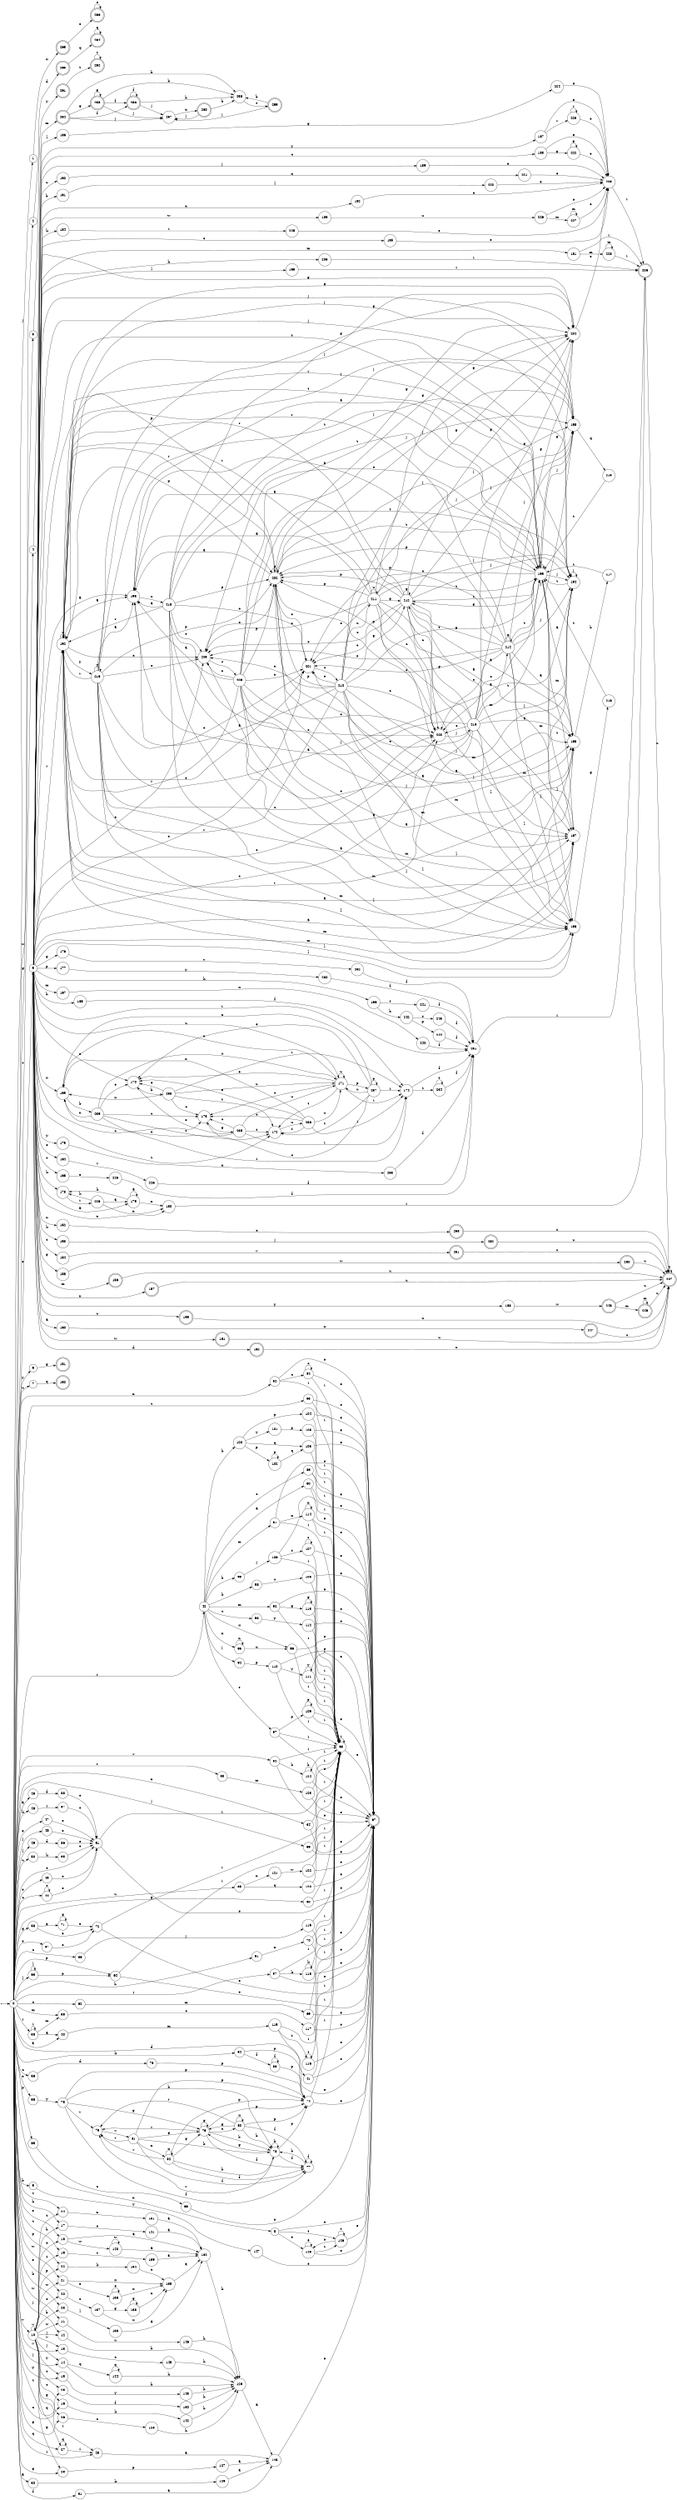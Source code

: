 digraph finite_state_machine {
rankdir=LR;
size="20,20";
node [shape = point]; "dummy0"
node [shape = circle]; "0";
"dummy0" -> "0";
node [shape = circle]; "1";
node [shape = circle]; "2";
node [shape = circle]; "3";
node [shape = circle]; "4";
node [shape = circle]; "5";
node [shape = circle]; "6";
node [shape = circle]; "7";
node [shape = circle]; "8";
node [shape = circle]; "9";
node [shape = circle]; "10";
node [shape = circle]; "11";
node [shape = circle]; "12";
node [shape = circle]; "13";
node [shape = circle]; "14";
node [shape = circle]; "15";
node [shape = circle]; "16";
node [shape = circle]; "17";
node [shape = circle]; "18";
node [shape = circle]; "19";
node [shape = circle]; "20";
node [shape = circle]; "21";
node [shape = circle]; "22";
node [shape = circle]; "23";
node [shape = circle]; "24";
node [shape = circle]; "25";
node [shape = circle]; "26";
node [shape = circle]; "27";
node [shape = circle]; "28";
node [shape = circle]; "29";
node [shape = circle]; "30";
node [shape = circle]; "31";
node [shape = circle]; "32";
node [shape = circle]; "33";
node [shape = circle]; "34";
node [shape = circle]; "35";
node [shape = circle]; "36";
node [shape = circle]; "37";
node [shape = circle]; "38";
node [shape = circle]; "39";
node [shape = circle]; "40";
node [shape = circle]; "41";
node [shape = circle]; "42";
node [shape = circle]; "43";
node [shape = circle]; "44";
node [shape = circle]; "45";
node [shape = circle]; "46";
node [shape = circle]; "47";
node [shape = circle]; "48";
node [shape = circle]; "49";
node [shape = circle]; "50";
node [shape = circle]; "51";
node [shape = circle]; "52";
node [shape = circle]; "53";
node [shape = circle]; "54";
node [shape = circle]; "55";
node [shape = circle]; "56";
node [shape = circle]; "57";
node [shape = circle]; "58";
node [shape = circle]; "59";
node [shape = circle]; "60";
node [shape = circle]; "61";
node [shape = circle]; "62";
node [shape = circle]; "63";
node [shape = circle]; "64";
node [shape = circle]; "65";
node [shape = circle]; "66";
node [shape = doublecircle]; "67";node [shape = circle]; "68";
node [shape = circle]; "69";
node [shape = circle]; "70";
node [shape = circle]; "71";
node [shape = circle]; "72";
node [shape = circle]; "73";
node [shape = circle]; "74";
node [shape = circle]; "75";
node [shape = circle]; "76";
node [shape = circle]; "77";
node [shape = circle]; "78";
node [shape = circle]; "79";
node [shape = circle]; "80";
node [shape = circle]; "81";
node [shape = circle]; "82";
node [shape = circle]; "83";
node [shape = circle]; "84";
node [shape = circle]; "85";
node [shape = circle]; "86";
node [shape = circle]; "87";
node [shape = circle]; "88";
node [shape = circle]; "89";
node [shape = circle]; "90";
node [shape = circle]; "91";
node [shape = circle]; "92";
node [shape = circle]; "93";
node [shape = circle]; "94";
node [shape = circle]; "95";
node [shape = circle]; "96";
node [shape = circle]; "97";
node [shape = circle]; "98";
node [shape = circle]; "99";
node [shape = circle]; "100";
node [shape = circle]; "101";
node [shape = circle]; "102";
node [shape = circle]; "103";
node [shape = circle]; "104";
node [shape = circle]; "105";
node [shape = circle]; "106";
node [shape = circle]; "107";
node [shape = circle]; "108";
node [shape = circle]; "109";
node [shape = circle]; "110";
node [shape = circle]; "111";
node [shape = circle]; "112";
node [shape = circle]; "113";
node [shape = circle]; "114";
node [shape = circle]; "115";
node [shape = circle]; "116";
node [shape = circle]; "117";
node [shape = circle]; "118";
node [shape = circle]; "119";
node [shape = circle]; "120";
node [shape = circle]; "121";
node [shape = circle]; "122";
node [shape = circle]; "123";
node [shape = circle]; "124";
node [shape = circle]; "125";
node [shape = circle]; "126";
node [shape = circle]; "127";
node [shape = circle]; "128";
node [shape = circle]; "129";
node [shape = circle]; "130";
node [shape = circle]; "131";
node [shape = circle]; "132";
node [shape = circle]; "133";
node [shape = circle]; "134";
node [shape = circle]; "135";
node [shape = circle]; "136";
node [shape = circle]; "137";
node [shape = circle]; "138";
node [shape = circle]; "139";
node [shape = circle]; "140";
node [shape = circle]; "141";
node [shape = circle]; "142";
node [shape = circle]; "143";
node [shape = circle]; "144";
node [shape = circle]; "145";
node [shape = circle]; "146";
node [shape = circle]; "147";
node [shape = circle]; "148";
node [shape = circle]; "149";
node [shape = doublecircle]; "150";node [shape = doublecircle]; "151";node [shape = circle]; "152";
node [shape = circle]; "153";
node [shape = circle]; "154";
node [shape = circle]; "155";
node [shape = doublecircle]; "156";node [shape = doublecircle]; "157";node [shape = circle]; "158";
node [shape = doublecircle]; "159";node [shape = circle]; "160";
node [shape = doublecircle]; "161";node [shape = doublecircle]; "162";node [shape = circle]; "163";
node [shape = circle]; "164";
node [shape = circle]; "165";
node [shape = circle]; "166";
node [shape = circle]; "167";
node [shape = circle]; "168";
node [shape = circle]; "169";
node [shape = circle]; "170";
node [shape = circle]; "171";
node [shape = circle]; "172";
node [shape = circle]; "173";
node [shape = circle]; "174";
node [shape = circle]; "175";
node [shape = circle]; "176";
node [shape = circle]; "177";
node [shape = circle]; "178";
node [shape = circle]; "179";
node [shape = circle]; "180";
node [shape = circle]; "181";
node [shape = circle]; "182";
node [shape = circle]; "183";
node [shape = circle]; "184";
node [shape = circle]; "185";
node [shape = circle]; "186";
node [shape = circle]; "187";
node [shape = circle]; "188";
node [shape = circle]; "189";
node [shape = circle]; "190";
node [shape = circle]; "191";
node [shape = circle]; "192";
node [shape = circle]; "193";
node [shape = circle]; "194";
node [shape = circle]; "195";
node [shape = circle]; "196";
node [shape = circle]; "197";
node [shape = circle]; "198";
node [shape = circle]; "199";
node [shape = circle]; "200";
node [shape = circle]; "201";
node [shape = circle]; "202";
node [shape = circle]; "203";
node [shape = circle]; "204";
node [shape = circle]; "205";
node [shape = doublecircle]; "206";node [shape = doublecircle]; "207";node [shape = circle]; "208";
node [shape = circle]; "209";
node [shape = circle]; "210";
node [shape = circle]; "211";
node [shape = circle]; "212";
node [shape = circle]; "213";
node [shape = circle]; "214";
node [shape = circle]; "215";
node [shape = circle]; "216";
node [shape = circle]; "217";
node [shape = circle]; "218";
node [shape = circle]; "219";
node [shape = circle]; "220";
node [shape = circle]; "221";
node [shape = circle]; "222";
node [shape = circle]; "223";
node [shape = circle]; "224";
node [shape = circle]; "225";
node [shape = circle]; "226";
node [shape = circle]; "227";
node [shape = circle]; "228";
node [shape = circle]; "229";
node [shape = circle]; "230";
node [shape = circle]; "231";
node [shape = circle]; "232";
node [shape = circle]; "233";
node [shape = circle]; "234";
node [shape = circle]; "235";
node [shape = circle]; "236";
node [shape = circle]; "237";
node [shape = circle]; "238";
node [shape = circle]; "239";
node [shape = circle]; "240";
node [shape = circle]; "241";
node [shape = circle]; "242";
node [shape = circle]; "243";
node [shape = circle]; "244";
node [shape = circle]; "245";
node [shape = circle]; "246";
node [shape = doublecircle]; "247";node [shape = doublecircle]; "248";node [shape = doublecircle]; "249";node [shape = doublecircle]; "250";node [shape = doublecircle]; "251";node [shape = doublecircle]; "252";node [shape = doublecircle]; "253";node [shape = doublecircle]; "254";node [shape = doublecircle]; "255";node [shape = doublecircle]; "256";node [shape = circle]; "257";
node [shape = circle]; "258";
node [shape = doublecircle]; "259";node [shape = doublecircle]; "260";node [shape = doublecircle]; "261";node [shape = doublecircle]; "262";node [shape = doublecircle]; "263";node [shape = doublecircle]; "264";node [shape = doublecircle]; "265";node [shape = doublecircle]; "266";"0" -> "48" [label = "j"];
 "0" -> "1" [label = "j"];
 "0" -> "59" [label = "j"];
 "0" -> "12" [label = "j"];
 "0" -> "14" [label = "j"];
 "0" -> "2" [label = "w"];
 "0" -> "11" [label = "w"];
 "0" -> "21" [label = "w"];
 "0" -> "3" [label = "g"];
 "0" -> "26" [label = "g"];
 "0" -> "58" [label = "g"];
 "0" -> "60" [label = "g"];
 "0" -> "29" [label = "g"];
 "0" -> "4" [label = "s"];
 "0" -> "18" [label = "e"];
 "0" -> "20" [label = "e"];
 "0" -> "5" [label = "e"];
 "0" -> "43" [label = "e"];
 "0" -> "47" [label = "e"];
 "0" -> "6" [label = "y"];
 "0" -> "15" [label = "y"];
 "0" -> "50" [label = "u"];
 "0" -> "35" [label = "u"];
 "0" -> "7" [label = "u"];
 "0" -> "8" [label = "n"];
 "0" -> "34" [label = "n"];
 "0" -> "52" [label = "n"];
 "0" -> "9" [label = "b"];
 "0" -> "23" [label = "b"];
 "0" -> "10" [label = "v"];
 "0" -> "13" [label = "v"];
 "0" -> "16" [label = "c"];
 "0" -> "36" [label = "c"];
 "0" -> "56" [label = "c"];
 "0" -> "44" [label = "c"];
 "0" -> "62" [label = "c"];
 "0" -> "17" [label = "h"];
 "0" -> "61" [label = "h"];
 "0" -> "24" [label = "t"];
 "0" -> "25" [label = "t"];
 "0" -> "19" [label = "t"];
 "0" -> "53" [label = "t"];
 "0" -> "64" [label = "p"];
 "0" -> "65" [label = "p"];
 "0" -> "22" [label = "p"];
 "0" -> "27" [label = "q"];
 "0" -> "28" [label = "i"];
 "0" -> "37" [label = "i"];
 "0" -> "38" [label = "i"];
 "0" -> "40" [label = "a"];
 "0" -> "45" [label = "a"];
 "0" -> "30" [label = "a"];
 "0" -> "31" [label = "f"];
 "0" -> "32" [label = "r"];
 "0" -> "33" [label = "r"];
 "0" -> "42" [label = "r"];
 "0" -> "39" [label = "m"];
 "0" -> "41" [label = "d"];
 "0" -> "54" [label = "k"];
 "0" -> "46" [label = "k"];
 "0" -> "49" [label = "l"];
 "0" -> "63" [label = "l"];
 "0" -> "57" [label = "o"];
 "0" -> "51" [label = "o"];
 "0" -> "55" [label = "o"];
 "65" -> "66" [label = "c"];
 "66" -> "67" [label = "e"];
 "64" -> "68" [label = "i"];
 "64" -> "67" [label = "e"];
 "68" -> "68" [label = "i"];
 "68" -> "67" [label = "e"];
 "63" -> "63" [label = "l"];
 "63" -> "64" [label = "p"];
 "62" -> "69" [label = "m"];
 "69" -> "68" [label = "i"];
 "69" -> "67" [label = "e"];
 "61" -> "70" [label = "n"];
 "70" -> "68" [label = "i"];
 "70" -> "67" [label = "e"];
 "60" -> "68" [label = "i"];
 "60" -> "67" [label = "e"];
 "59" -> "68" [label = "i"];
 "59" -> "67" [label = "e"];
 "58" -> "71" [label = "g"];
 "58" -> "72" [label = "e"];
 "72" -> "68" [label = "i"];
 "72" -> "67" [label = "e"];
 "71" -> "71" [label = "g"];
 "71" -> "72" [label = "e"];
 "57" -> "72" [label = "e"];
 "56" -> "73" [label = "d"];
 "73" -> "74" [label = "p"];
 "74" -> "68" [label = "i"];
 "74" -> "67" [label = "e"];
 "55" -> "75" [label = "y"];
 "75" -> "76" [label = "r"];
 "75" -> "77" [label = "f"];
 "75" -> "78" [label = "b"];
 "75" -> "79" [label = "g"];
 "75" -> "74" [label = "p"];
 "79" -> "79" [label = "g"];
 "79" -> "80" [label = "x"];
 "79" -> "76" [label = "r"];
 "79" -> "77" [label = "f"];
 "79" -> "78" [label = "b"];
 "79" -> "74" [label = "p"];
 "80" -> "80" [label = "x"];
 "80" -> "79" [label = "g"];
 "80" -> "76" [label = "r"];
 "80" -> "77" [label = "f"];
 "80" -> "78" [label = "b"];
 "80" -> "74" [label = "p"];
 "78" -> "78" [label = "b"];
 "78" -> "77" [label = "f"];
 "78" -> "76" [label = "r"];
 "78" -> "79" [label = "g"];
 "78" -> "74" [label = "p"];
 "77" -> "77" [label = "f"];
 "77" -> "78" [label = "b"];
 "76" -> "81" [label = "v"];
 "81" -> "76" [label = "r"];
 "81" -> "82" [label = "n"];
 "81" -> "77" [label = "f"];
 "81" -> "78" [label = "b"];
 "81" -> "79" [label = "g"];
 "81" -> "74" [label = "p"];
 "82" -> "82" [label = "n"];
 "82" -> "76" [label = "r"];
 "82" -> "77" [label = "f"];
 "82" -> "78" [label = "b"];
 "82" -> "79" [label = "g"];
 "82" -> "74" [label = "p"];
 "54" -> "83" [label = "f"];
 "54" -> "74" [label = "p"];
 "83" -> "83" [label = "f"];
 "83" -> "74" [label = "p"];
 "53" -> "68" [label = "i"];
 "53" -> "67" [label = "e"];
 "52" -> "84" [label = "c"];
 "52" -> "68" [label = "i"];
 "52" -> "67" [label = "e"];
 "84" -> "84" [label = "c"];
 "84" -> "68" [label = "i"];
 "84" -> "67" [label = "e"];
 "51" -> "68" [label = "i"];
 "51" -> "67" [label = "e"];
 "50" -> "85" [label = "k"];
 "85" -> "51" [label = "o"];
 "49" -> "86" [label = "d"];
 "86" -> "51" [label = "o"];
 "48" -> "51" [label = "o"];
 "47" -> "51" [label = "o"];
 "46" -> "87" [label = "i"];
 "87" -> "51" [label = "o"];
 "45" -> "88" [label = "d"];
 "88" -> "51" [label = "o"];
 "44" -> "44" [label = "c"];
 "44" -> "51" [label = "o"];
 "43" -> "51" [label = "o"];
 "42" -> "89" [label = "c"];
 "42" -> "90" [label = "a"];
 "42" -> "91" [label = "m"];
 "42" -> "92" [label = "m"];
 "42" -> "93" [label = "u"];
 "42" -> "94" [label = "j"];
 "42" -> "95" [label = "n"];
 "42" -> "96" [label = "x"];
 "42" -> "97" [label = "s"];
 "42" -> "98" [label = "k"];
 "42" -> "100" [label = "k"];
 "42" -> "99" [label = "b"];
 "100" -> "101" [label = "y"];
 "100" -> "104" [label = "p"];
 "100" -> "102" [label = "p"];
 "100" -> "103" [label = "q"];
 "104" -> "68" [label = "i"];
 "104" -> "67" [label = "e"];
 "103" -> "68" [label = "i"];
 "103" -> "67" [label = "e"];
 "102" -> "102" [label = "p"];
 "102" -> "103" [label = "q"];
 "101" -> "105" [label = "p"];
 "105" -> "68" [label = "i"];
 "105" -> "67" [label = "e"];
 "99" -> "106" [label = "j"];
 "106" -> "107" [label = "s"];
 "106" -> "68" [label = "i"];
 "106" -> "67" [label = "e"];
 "107" -> "107" [label = "s"];
 "107" -> "68" [label = "i"];
 "107" -> "67" [label = "e"];
 "98" -> "108" [label = "u"];
 "108" -> "68" [label = "i"];
 "108" -> "67" [label = "e"];
 "97" -> "109" [label = "p"];
 "97" -> "68" [label = "i"];
 "97" -> "67" [label = "e"];
 "109" -> "109" [label = "p"];
 "109" -> "68" [label = "i"];
 "109" -> "67" [label = "e"];
 "96" -> "68" [label = "i"];
 "96" -> "67" [label = "e"];
 "95" -> "95" [label = "n"];
 "95" -> "96" [label = "x"];
 "94" -> "110" [label = "p"];
 "110" -> "111" [label = "y"];
 "110" -> "68" [label = "i"];
 "110" -> "67" [label = "e"];
 "111" -> "111" [label = "y"];
 "111" -> "68" [label = "i"];
 "111" -> "67" [label = "e"];
 "93" -> "112" [label = "y"];
 "112" -> "68" [label = "i"];
 "112" -> "67" [label = "e"];
 "92" -> "113" [label = "g"];
 "92" -> "68" [label = "i"];
 "92" -> "67" [label = "e"];
 "113" -> "113" [label = "g"];
 "113" -> "68" [label = "i"];
 "113" -> "67" [label = "e"];
 "91" -> "114" [label = "n"];
 "91" -> "68" [label = "i"];
 "91" -> "67" [label = "e"];
 "114" -> "114" [label = "n"];
 "114" -> "68" [label = "i"];
 "114" -> "67" [label = "e"];
 "90" -> "68" [label = "i"];
 "90" -> "67" [label = "e"];
 "89" -> "68" [label = "i"];
 "89" -> "67" [label = "e"];
 "41" -> "68" [label = "i"];
 "41" -> "67" [label = "e"];
 "40" -> "115" [label = "m"];
 "115" -> "116" [label = "t"];
 "115" -> "68" [label = "i"];
 "115" -> "67" [label = "e"];
 "116" -> "116" [label = "t"];
 "116" -> "68" [label = "i"];
 "116" -> "67" [label = "e"];
 "39" -> "117" [label = "c"];
 "117" -> "68" [label = "i"];
 "117" -> "67" [label = "e"];
 "38" -> "38" [label = "i"];
 "38" -> "39" [label = "m"];
 "38" -> "40" [label = "a"];
 "37" -> "118" [label = "k"];
 "37" -> "68" [label = "i"];
 "37" -> "67" [label = "e"];
 "118" -> "118" [label = "k"];
 "118" -> "68" [label = "i"];
 "118" -> "67" [label = "e"];
 "36" -> "119" [label = "j"];
 "119" -> "68" [label = "i"];
 "119" -> "67" [label = "e"];
 "35" -> "120" [label = "q"];
 "35" -> "121" [label = "n"];
 "121" -> "122" [label = "w"];
 "122" -> "68" [label = "i"];
 "122" -> "67" [label = "e"];
 "120" -> "68" [label = "i"];
 "120" -> "67" [label = "e"];
 "34" -> "68" [label = "i"];
 "34" -> "67" [label = "e"];
 "33" -> "123" [label = "m"];
 "123" -> "68" [label = "i"];
 "123" -> "67" [label = "e"];
 "32" -> "124" [label = "b"];
 "32" -> "68" [label = "i"];
 "32" -> "67" [label = "e"];
 "124" -> "124" [label = "b"];
 "124" -> "68" [label = "i"];
 "124" -> "67" [label = "e"];
 "31" -> "125" [label = "a"];
 "125" -> "67" [label = "e"];
 "30" -> "126" [label = "k"];
 "126" -> "125" [label = "a"];
 "29" -> "127" [label = "p"];
 "127" -> "125" [label = "a"];
 "28" -> "125" [label = "a"];
 "27" -> "27" [label = "q"];
 "27" -> "28" [label = "i"];
 "26" -> "128" [label = "c"];
 "128" -> "129" [label = "h"];
 "129" -> "125" [label = "a"];
 "25" -> "130" [label = "f"];
 "130" -> "129" [label = "h"];
 "24" -> "131" [label = "n"];
 "131" -> "132" [label = "a"];
 "132" -> "129" [label = "h"];
 "23" -> "133" [label = "l"];
 "133" -> "132" [label = "a"];
 "22" -> "134" [label = "k"];
 "134" -> "135" [label = "x"];
 "135" -> "132" [label = "a"];
 "21" -> "136" [label = "e"];
 "21" -> "135" [label = "x"];
 "136" -> "136" [label = "e"];
 "136" -> "135" [label = "x"];
 "20" -> "137" [label = "o"];
 "137" -> "138" [label = "g"];
 "137" -> "135" [label = "x"];
 "138" -> "138" [label = "g"];
 "138" -> "135" [label = "x"];
 "19" -> "139" [label = "t"];
 "139" -> "132" [label = "a"];
 "18" -> "140" [label = "w"];
 "18" -> "132" [label = "a"];
 "140" -> "140" [label = "w"];
 "140" -> "132" [label = "a"];
 "17" -> "141" [label = "o"];
 "141" -> "132" [label = "a"];
 "16" -> "142" [label = "k"];
 "142" -> "129" [label = "h"];
 "15" -> "143" [label = "y"];
 "143" -> "129" [label = "h"];
 "14" -> "144" [label = "q"];
 "14" -> "129" [label = "h"];
 "144" -> "144" [label = "q"];
 "144" -> "129" [label = "h"];
 "13" -> "145" [label = "c"];
 "145" -> "129" [label = "h"];
 "12" -> "129" [label = "h"];
 "11" -> "146" [label = "u"];
 "146" -> "129" [label = "h"];
 "10" -> "10" [label = "v"];
 "10" -> "13" [label = "v"];
 "10" -> "11" [label = "w"];
 "10" -> "21" [label = "w"];
 "10" -> "12" [label = "j"];
 "10" -> "14" [label = "j"];
 "10" -> "15" [label = "y"];
 "10" -> "16" [label = "c"];
 "10" -> "17" [label = "h"];
 "10" -> "18" [label = "e"];
 "10" -> "20" [label = "e"];
 "10" -> "24" [label = "t"];
 "10" -> "25" [label = "t"];
 "10" -> "19" [label = "t"];
 "10" -> "22" [label = "p"];
 "10" -> "23" [label = "b"];
 "10" -> "26" [label = "g"];
 "10" -> "29" [label = "g"];
 "10" -> "27" [label = "q"];
 "10" -> "28" [label = "i"];
 "9" -> "147" [label = "y"];
 "147" -> "67" [label = "e"];
 "8" -> "67" [label = "e"];
 "8" -> "148" [label = "e"];
 "8" -> "149" [label = "t"];
 "149" -> "149" [label = "t"];
 "149" -> "67" [label = "e"];
 "149" -> "148" [label = "e"];
 "148" -> "67" [label = "e"];
 "148" -> "148" [label = "e"];
 "148" -> "149" [label = "t"];
 "7" -> "150" [label = "q"];
 "6" -> "151" [label = "g"];
 "5" -> "152" [label = "x"];
 "5" -> "169" [label = "x"];
 "5" -> "157" [label = "x"];
 "5" -> "184" [label = "k"];
 "5" -> "153" [label = "k"];
 "5" -> "178" [label = "k"];
 "5" -> "166" [label = "k"];
 "5" -> "154" [label = "t"];
 "5" -> "172" [label = "t"];
 "5" -> "199" [label = "t"];
 "5" -> "176" [label = "g"];
 "5" -> "155" [label = "g"];
 "5" -> "204" [label = "g"];
 "5" -> "197" [label = "m"];
 "5" -> "156" [label = "m"];
 "5" -> "181" [label = "m"];
 "5" -> "167" [label = "m"];
 "5" -> "187" [label = "y"];
 "5" -> "158" [label = "y"];
 "5" -> "175" [label = "y"];
 "5" -> "171" [label = "u"];
 "5" -> "190" [label = "u"];
 "5" -> "159" [label = "u"];
 "5" -> "160" [label = "a"];
 "5" -> "193" [label = "a"];
 "5" -> "179" [label = "a"];
 "5" -> "195" [label = "a"];
 "5" -> "161" [label = "w"];
 "5" -> "183" [label = "w"];
 "5" -> "162" [label = "d"];
 "5" -> "186" [label = "l"];
 "5" -> "163" [label = "l"];
 "5" -> "196" [label = "l"];
 "5" -> "170" [label = "e"];
 "5" -> "164" [label = "e"];
 "5" -> "200" [label = "c"];
 "5" -> "188" [label = "c"];
 "5" -> "165" [label = "c"];
 "5" -> "173" [label = "c"];
 "5" -> "168" [label = "h"];
 "5" -> "205" [label = "h"];
 "5" -> "174" [label = "i"];
 "5" -> "177" [label = "p"];
 "5" -> "202" [label = "p"];
 "5" -> "180" [label = "n"];
 "5" -> "182" [label = "n"];
 "5" -> "185" [label = "o"];
 "5" -> "203" [label = "o"];
 "5" -> "201" [label = "o"];
 "5" -> "194" [label = "j"];
 "5" -> "189" [label = "j"];
 "5" -> "198" [label = "j"];
 "5" -> "191" [label = "b"];
 "5" -> "192" [label = "r"];
 "205" -> "206" [label = "i"];
 "206" -> "207" [label = "u"];
 "207" -> "207" [label = "u"];
 "204" -> "208" [label = "e"];
 "208" -> "206" [label = "i"];
 "203" -> "209" [label = "s"];
 "209" -> "201" [label = "o"];
 "209" -> "203" [label = "o"];
 "209" -> "192" [label = "r"];
 "209" -> "193" [label = "a"];
 "209" -> "195" [label = "a"];
 "209" -> "194" [label = "j"];
 "209" -> "198" [label = "j"];
 "209" -> "196" [label = "l"];
 "209" -> "197" [label = "m"];
 "209" -> "199" [label = "t"];
 "209" -> "200" [label = "c"];
 "209" -> "202" [label = "p"];
 "209" -> "204" [label = "g"];
 "202" -> "202" [label = "p"];
 "202" -> "192" [label = "r"];
 "202" -> "193" [label = "a"];
 "202" -> "195" [label = "a"];
 "202" -> "194" [label = "j"];
 "202" -> "198" [label = "j"];
 "202" -> "196" [label = "l"];
 "202" -> "197" [label = "m"];
 "202" -> "199" [label = "t"];
 "202" -> "200" [label = "c"];
 "202" -> "201" [label = "o"];
 "202" -> "203" [label = "o"];
 "202" -> "204" [label = "g"];
 "201" -> "210" [label = "u"];
 "210" -> "201" [label = "o"];
 "210" -> "203" [label = "o"];
 "210" -> "211" [label = "u"];
 "210" -> "194" [label = "j"];
 "210" -> "198" [label = "j"];
 "210" -> "193" [label = "a"];
 "210" -> "195" [label = "a"];
 "210" -> "196" [label = "l"];
 "210" -> "197" [label = "m"];
 "210" -> "199" [label = "t"];
 "210" -> "200" [label = "c"];
 "210" -> "204" [label = "g"];
 "210" -> "212" [label = "g"];
 "210" -> "192" [label = "r"];
 "210" -> "202" [label = "p"];
 "212" -> "204" [label = "g"];
 "212" -> "212" [label = "g"];
 "212" -> "194" [label = "j"];
 "212" -> "198" [label = "j"];
 "212" -> "193" [label = "a"];
 "212" -> "195" [label = "a"];
 "212" -> "196" [label = "l"];
 "212" -> "197" [label = "m"];
 "212" -> "199" [label = "t"];
 "212" -> "200" [label = "c"];
 "212" -> "201" [label = "o"];
 "212" -> "203" [label = "o"];
 "212" -> "192" [label = "r"];
 "212" -> "202" [label = "p"];
 "211" -> "211" [label = "u"];
 "211" -> "201" [label = "o"];
 "211" -> "203" [label = "o"];
 "211" -> "194" [label = "j"];
 "211" -> "198" [label = "j"];
 "211" -> "193" [label = "a"];
 "211" -> "195" [label = "a"];
 "211" -> "196" [label = "l"];
 "211" -> "197" [label = "m"];
 "211" -> "199" [label = "t"];
 "211" -> "200" [label = "c"];
 "211" -> "204" [label = "g"];
 "211" -> "212" [label = "g"];
 "211" -> "192" [label = "r"];
 "211" -> "202" [label = "p"];
 "200" -> "213" [label = "j"];
 "213" -> "200" [label = "c"];
 "213" -> "193" [label = "a"];
 "213" -> "195" [label = "a"];
 "213" -> "214" [label = "a"];
 "213" -> "194" [label = "j"];
 "213" -> "198" [label = "j"];
 "213" -> "196" [label = "l"];
 "213" -> "197" [label = "m"];
 "213" -> "199" [label = "t"];
 "213" -> "201" [label = "o"];
 "213" -> "203" [label = "o"];
 "213" -> "204" [label = "g"];
 "213" -> "212" [label = "g"];
 "213" -> "192" [label = "r"];
 "213" -> "202" [label = "p"];
 "214" -> "193" [label = "a"];
 "214" -> "195" [label = "a"];
 "214" -> "214" [label = "a"];
 "214" -> "200" [label = "c"];
 "214" -> "194" [label = "j"];
 "214" -> "198" [label = "j"];
 "214" -> "196" [label = "l"];
 "214" -> "197" [label = "m"];
 "214" -> "199" [label = "t"];
 "214" -> "201" [label = "o"];
 "214" -> "203" [label = "o"];
 "214" -> "204" [label = "g"];
 "214" -> "212" [label = "g"];
 "214" -> "192" [label = "r"];
 "214" -> "202" [label = "p"];
 "199" -> "199" [label = "t"];
 "199" -> "194" [label = "j"];
 "199" -> "198" [label = "j"];
 "199" -> "193" [label = "a"];
 "199" -> "195" [label = "a"];
 "199" -> "196" [label = "l"];
 "199" -> "197" [label = "m"];
 "199" -> "200" [label = "c"];
 "199" -> "201" [label = "o"];
 "199" -> "203" [label = "o"];
 "199" -> "204" [label = "g"];
 "199" -> "212" [label = "g"];
 "199" -> "192" [label = "r"];
 "199" -> "202" [label = "p"];
 "198" -> "215" [label = "q"];
 "215" -> "199" [label = "t"];
 "197" -> "199" [label = "t"];
 "196" -> "216" [label = "g"];
 "216" -> "199" [label = "t"];
 "195" -> "217" [label = "b"];
 "217" -> "199" [label = "t"];
 "194" -> "194" [label = "j"];
 "194" -> "199" [label = "t"];
 "193" -> "218" [label = "u"];
 "218" -> "193" [label = "a"];
 "218" -> "195" [label = "a"];
 "218" -> "192" [label = "r"];
 "218" -> "194" [label = "j"];
 "218" -> "198" [label = "j"];
 "218" -> "196" [label = "l"];
 "218" -> "197" [label = "m"];
 "218" -> "199" [label = "t"];
 "218" -> "200" [label = "c"];
 "218" -> "201" [label = "o"];
 "218" -> "203" [label = "o"];
 "218" -> "202" [label = "p"];
 "218" -> "204" [label = "g"];
 "192" -> "192" [label = "r"];
 "192" -> "219" [label = "y"];
 "192" -> "193" [label = "a"];
 "192" -> "195" [label = "a"];
 "192" -> "194" [label = "j"];
 "192" -> "198" [label = "j"];
 "192" -> "196" [label = "l"];
 "192" -> "197" [label = "m"];
 "192" -> "199" [label = "t"];
 "192" -> "200" [label = "c"];
 "192" -> "201" [label = "o"];
 "192" -> "203" [label = "o"];
 "192" -> "202" [label = "p"];
 "192" -> "204" [label = "g"];
 "219" -> "219" [label = "y"];
 "219" -> "192" [label = "r"];
 "219" -> "193" [label = "a"];
 "219" -> "195" [label = "a"];
 "219" -> "194" [label = "j"];
 "219" -> "198" [label = "j"];
 "219" -> "196" [label = "l"];
 "219" -> "197" [label = "m"];
 "219" -> "199" [label = "t"];
 "219" -> "200" [label = "c"];
 "219" -> "201" [label = "o"];
 "219" -> "203" [label = "o"];
 "219" -> "202" [label = "p"];
 "219" -> "204" [label = "g"];
 "191" -> "220" [label = "l"];
 "220" -> "208" [label = "e"];
 "190" -> "221" [label = "n"];
 "221" -> "208" [label = "e"];
 "189" -> "208" [label = "e"];
 "188" -> "222" [label = "g"];
 "188" -> "208" [label = "e"];
 "222" -> "222" [label = "g"];
 "222" -> "208" [label = "e"];
 "187" -> "223" [label = "r"];
 "187" -> "208" [label = "e"];
 "223" -> "223" [label = "r"];
 "223" -> "208" [label = "e"];
 "186" -> "224" [label = "g"];
 "224" -> "208" [label = "e"];
 "185" -> "208" [label = "e"];
 "184" -> "225" [label = "i"];
 "225" -> "208" [label = "e"];
 "183" -> "226" [label = "u"];
 "226" -> "227" [label = "m"];
 "226" -> "208" [label = "e"];
 "227" -> "227" [label = "m"];
 "227" -> "208" [label = "e"];
 "182" -> "208" [label = "e"];
 "181" -> "228" [label = "m"];
 "181" -> "206" [label = "i"];
 "228" -> "228" [label = "m"];
 "228" -> "206" [label = "i"];
 "180" -> "206" [label = "i"];
 "179" -> "179" [label = "a"];
 "179" -> "178" [label = "k"];
 "179" -> "180" [label = "n"];
 "178" -> "229" [label = "r"];
 "229" -> "178" [label = "k"];
 "229" -> "179" [label = "a"];
 "229" -> "180" [label = "n"];
 "177" -> "230" [label = "y"];
 "230" -> "231" [label = "f"];
 "231" -> "206" [label = "i"];
 "176" -> "232" [label = "v"];
 "232" -> "231" [label = "f"];
 "175" -> "233" [label = "n"];
 "233" -> "231" [label = "f"];
 "174" -> "234" [label = "t"];
 "174" -> "231" [label = "f"];
 "234" -> "234" [label = "t"];
 "234" -> "231" [label = "f"];
 "173" -> "235" [label = "g"];
 "235" -> "173" [label = "c"];
 "235" -> "169" [label = "x"];
 "235" -> "170" [label = "e"];
 "235" -> "171" [label = "u"];
 "235" -> "172" [label = "t"];
 "235" -> "174" [label = "i"];
 "172" -> "236" [label = "u"];
 "236" -> "172" [label = "t"];
 "236" -> "169" [label = "x"];
 "236" -> "170" [label = "e"];
 "236" -> "171" [label = "u"];
 "236" -> "173" [label = "c"];
 "236" -> "174" [label = "i"];
 "171" -> "171" [label = "u"];
 "171" -> "237" [label = "p"];
 "171" -> "169" [label = "x"];
 "171" -> "170" [label = "e"];
 "171" -> "172" [label = "t"];
 "171" -> "173" [label = "c"];
 "171" -> "174" [label = "i"];
 "237" -> "237" [label = "p"];
 "237" -> "171" [label = "u"];
 "237" -> "169" [label = "x"];
 "237" -> "170" [label = "e"];
 "237" -> "172" [label = "t"];
 "237" -> "173" [label = "c"];
 "237" -> "174" [label = "i"];
 "170" -> "238" [label = "b"];
 "238" -> "170" [label = "e"];
 "238" -> "169" [label = "x"];
 "238" -> "171" [label = "u"];
 "238" -> "172" [label = "t"];
 "238" -> "173" [label = "c"];
 "238" -> "174" [label = "i"];
 "169" -> "239" [label = "b"];
 "239" -> "169" [label = "x"];
 "239" -> "170" [label = "e"];
 "239" -> "171" [label = "u"];
 "239" -> "172" [label = "t"];
 "239" -> "173" [label = "c"];
 "239" -> "174" [label = "i"];
 "168" -> "231" [label = "f"];
 "167" -> "240" [label = "x"];
 "240" -> "231" [label = "f"];
 "166" -> "241" [label = "t"];
 "166" -> "242" [label = "h"];
 "242" -> "243" [label = "s"];
 "242" -> "244" [label = "p"];
 "244" -> "231" [label = "f"];
 "243" -> "231" [label = "f"];
 "241" -> "231" [label = "f"];
 "165" -> "245" [label = "e"];
 "245" -> "231" [label = "f"];
 "164" -> "246" [label = "v"];
 "246" -> "231" [label = "f"];
 "163" -> "206" [label = "i"];
 "162" -> "207" [label = "u"];
 "161" -> "207" [label = "u"];
 "160" -> "247" [label = "x"];
 "247" -> "207" [label = "u"];
 "159" -> "207" [label = "u"];
 "158" -> "248" [label = "w"];
 "248" -> "249" [label = "m"];
 "248" -> "207" [label = "u"];
 "249" -> "249" [label = "m"];
 "249" -> "207" [label = "u"];
 "157" -> "207" [label = "u"];
 "156" -> "207" [label = "u"];
 "155" -> "250" [label = "w"];
 "250" -> "207" [label = "u"];
 "154" -> "251" [label = "v"];
 "251" -> "207" [label = "u"];
 "153" -> "252" [label = "j"];
 "252" -> "207" [label = "u"];
 "152" -> "253" [label = "o"];
 "253" -> "207" [label = "u"];
 "4" -> "254" [label = "m"];
 "254" -> "255" [label = "g"];
 "254" -> "256" [label = "f"];
 "254" -> "257" [label = "j"];
 "254" -> "258" [label = "b"];
 "258" -> "259" [label = "s"];
 "259" -> "258" [label = "b"];
 "259" -> "257" [label = "j"];
 "257" -> "260" [label = "n"];
 "260" -> "257" [label = "j"];
 "260" -> "258" [label = "b"];
 "256" -> "256" [label = "f"];
 "256" -> "257" [label = "j"];
 "256" -> "258" [label = "b"];
 "255" -> "255" [label = "g"];
 "255" -> "256" [label = "f"];
 "255" -> "257" [label = "j"];
 "255" -> "258" [label = "b"];
 "3" -> "261" [label = "y"];
 "261" -> "262" [label = "t"];
 "262" -> "262" [label = "t"];
 "2" -> "263" [label = "d"];
 "263" -> "264" [label = "q"];
 "264" -> "264" [label = "q"];
 "1" -> "265" [label = "x"];
 "265" -> "266" [label = "o"];
 "266" -> "266" [label = "o"];
 }

